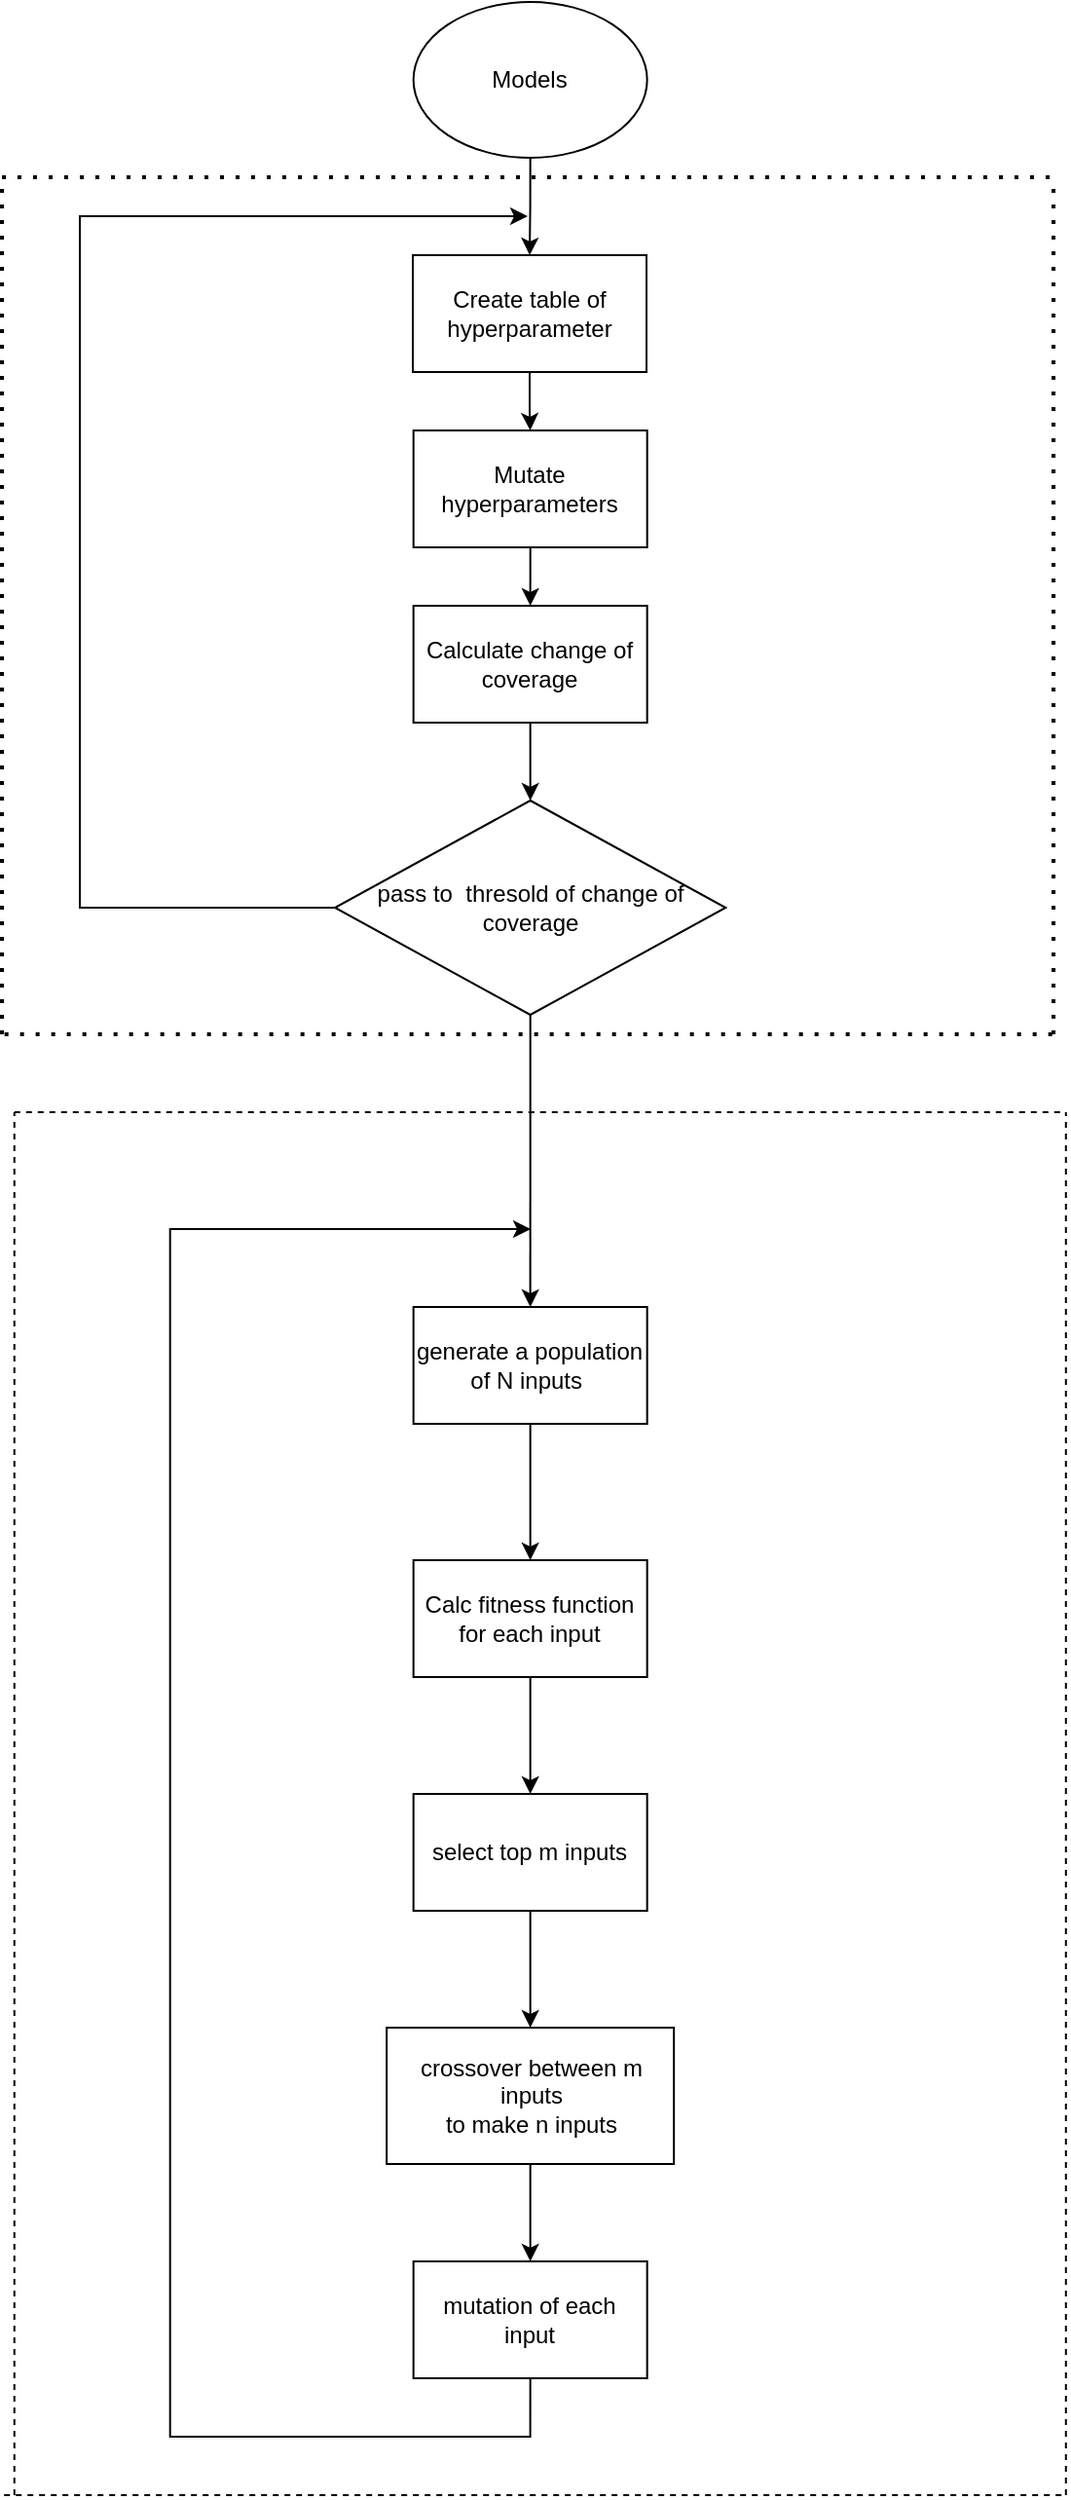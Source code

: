 <mxfile version="16.1.0" type="github">
  <diagram id="hX-ZhJ2K5Q5VnK9N8v0G" name="Page-1">
    <mxGraphModel dx="830" dy="632" grid="1" gridSize="10" guides="1" tooltips="1" connect="1" arrows="1" fold="1" page="1" pageScale="1" pageWidth="850" pageHeight="1100" math="0" shadow="0">
      <root>
        <mxCell id="0" />
        <mxCell id="1" parent="0" />
        <mxCell id="lPatiqY514Iy1Z4QMgmo-2" style="edgeStyle=orthogonalEdgeStyle;rounded=0;orthogonalLoop=1;jettySize=auto;html=1;entryX=0.5;entryY=0;entryDx=0;entryDy=0;" edge="1" parent="1" source="6HOCwGl0xgq-ZaHQDZ0h-1" target="lPatiqY514Iy1Z4QMgmo-1">
          <mxGeometry relative="1" as="geometry" />
        </mxCell>
        <mxCell id="6HOCwGl0xgq-ZaHQDZ0h-1" value="Models" style="ellipse;whiteSpace=wrap;html=1;" parent="1" vertex="1">
          <mxGeometry x="351.33" y="270" width="120" height="80" as="geometry" />
        </mxCell>
        <mxCell id="6HOCwGl0xgq-ZaHQDZ0h-11" style="edgeStyle=orthogonalEdgeStyle;rounded=0;orthogonalLoop=1;jettySize=auto;html=1;exitX=0.5;exitY=1;exitDx=0;exitDy=0;" parent="1" source="6HOCwGl0xgq-ZaHQDZ0h-6" target="6HOCwGl0xgq-ZaHQDZ0h-7" edge="1">
          <mxGeometry relative="1" as="geometry" />
        </mxCell>
        <mxCell id="6HOCwGl0xgq-ZaHQDZ0h-6" value="generate a population of N inputs&amp;nbsp;" style="rounded=0;whiteSpace=wrap;html=1;" parent="1" vertex="1">
          <mxGeometry x="351.33" y="940" width="120" height="60" as="geometry" />
        </mxCell>
        <mxCell id="6HOCwGl0xgq-ZaHQDZ0h-12" style="edgeStyle=orthogonalEdgeStyle;rounded=0;orthogonalLoop=1;jettySize=auto;html=1;exitX=0.5;exitY=1;exitDx=0;exitDy=0;entryX=0.5;entryY=0;entryDx=0;entryDy=0;" parent="1" source="6HOCwGl0xgq-ZaHQDZ0h-7" target="6HOCwGl0xgq-ZaHQDZ0h-8" edge="1">
          <mxGeometry relative="1" as="geometry" />
        </mxCell>
        <mxCell id="6HOCwGl0xgq-ZaHQDZ0h-7" value="Calc fitness function for each input" style="rounded=0;whiteSpace=wrap;html=1;" parent="1" vertex="1">
          <mxGeometry x="351.33" y="1070" width="120" height="60" as="geometry" />
        </mxCell>
        <mxCell id="6HOCwGl0xgq-ZaHQDZ0h-13" style="edgeStyle=orthogonalEdgeStyle;rounded=0;orthogonalLoop=1;jettySize=auto;html=1;exitX=0.5;exitY=1;exitDx=0;exitDy=0;entryX=0.5;entryY=0;entryDx=0;entryDy=0;" parent="1" source="6HOCwGl0xgq-ZaHQDZ0h-8" target="6HOCwGl0xgq-ZaHQDZ0h-9" edge="1">
          <mxGeometry relative="1" as="geometry">
            <mxPoint x="411.33" y="1300" as="targetPoint" />
          </mxGeometry>
        </mxCell>
        <mxCell id="6HOCwGl0xgq-ZaHQDZ0h-8" value="select top m inputs" style="rounded=0;whiteSpace=wrap;html=1;" parent="1" vertex="1">
          <mxGeometry x="351.33" y="1190" width="120" height="60" as="geometry" />
        </mxCell>
        <mxCell id="6HOCwGl0xgq-ZaHQDZ0h-14" style="edgeStyle=orthogonalEdgeStyle;rounded=0;orthogonalLoop=1;jettySize=auto;html=1;exitX=0.5;exitY=1;exitDx=0;exitDy=0;" parent="1" source="6HOCwGl0xgq-ZaHQDZ0h-9" target="6HOCwGl0xgq-ZaHQDZ0h-10" edge="1">
          <mxGeometry relative="1" as="geometry">
            <mxPoint x="411.33" y="1400" as="sourcePoint" />
          </mxGeometry>
        </mxCell>
        <mxCell id="6HOCwGl0xgq-ZaHQDZ0h-9" value="crossover between m inputs &lt;br&gt;to make n inputs" style="rounded=0;whiteSpace=wrap;html=1;" parent="1" vertex="1">
          <mxGeometry x="337.58" y="1310" width="147.5" height="70" as="geometry" />
        </mxCell>
        <mxCell id="6HOCwGl0xgq-ZaHQDZ0h-15" style="edgeStyle=orthogonalEdgeStyle;rounded=0;orthogonalLoop=1;jettySize=auto;html=1;exitX=0.5;exitY=1;exitDx=0;exitDy=0;" parent="1" source="6HOCwGl0xgq-ZaHQDZ0h-10" edge="1">
          <mxGeometry relative="1" as="geometry">
            <mxPoint x="411.506" y="900" as="targetPoint" />
            <Array as="points">
              <mxPoint x="411.33" y="1520" />
              <mxPoint x="226.33" y="1520" />
              <mxPoint x="226.33" y="900" />
            </Array>
          </mxGeometry>
        </mxCell>
        <mxCell id="6HOCwGl0xgq-ZaHQDZ0h-10" value="mutation of each input" style="rounded=0;whiteSpace=wrap;html=1;" parent="1" vertex="1">
          <mxGeometry x="351.33" y="1430" width="120" height="60" as="geometry" />
        </mxCell>
        <mxCell id="6HOCwGl0xgq-ZaHQDZ0h-21" value="" style="endArrow=none;dashed=1;html=1;rounded=0;" parent="1" edge="1">
          <mxGeometry width="50" height="50" relative="1" as="geometry">
            <mxPoint x="146.39" y="840" as="sourcePoint" />
            <mxPoint x="686.39" y="840" as="targetPoint" />
          </mxGeometry>
        </mxCell>
        <mxCell id="6HOCwGl0xgq-ZaHQDZ0h-22" value="" style="endArrow=none;dashed=1;html=1;rounded=0;" parent="1" edge="1">
          <mxGeometry width="50" height="50" relative="1" as="geometry">
            <mxPoint x="146.39" y="1550" as="sourcePoint" />
            <mxPoint x="146.39" y="840" as="targetPoint" />
          </mxGeometry>
        </mxCell>
        <mxCell id="6HOCwGl0xgq-ZaHQDZ0h-23" value="" style="endArrow=none;dashed=1;html=1;rounded=0;" parent="1" edge="1">
          <mxGeometry width="50" height="50" relative="1" as="geometry">
            <mxPoint x="686.39" y="1550" as="sourcePoint" />
            <mxPoint x="686.39" y="840" as="targetPoint" />
          </mxGeometry>
        </mxCell>
        <mxCell id="6HOCwGl0xgq-ZaHQDZ0h-24" value="" style="endArrow=none;dashed=1;html=1;rounded=0;" parent="1" edge="1">
          <mxGeometry width="50" height="50" relative="1" as="geometry">
            <mxPoint x="141.1" y="1550" as="sourcePoint" />
            <mxPoint x="686.39" y="1550" as="targetPoint" />
          </mxGeometry>
        </mxCell>
        <mxCell id="1Tv84CjWzPSOuGYvP6sn-4" style="edgeStyle=orthogonalEdgeStyle;rounded=0;orthogonalLoop=1;jettySize=auto;html=1;exitX=0.5;exitY=1;exitDx=0;exitDy=0;entryX=0.5;entryY=0;entryDx=0;entryDy=0;" parent="1" source="1Tv84CjWzPSOuGYvP6sn-1" target="1Tv84CjWzPSOuGYvP6sn-3" edge="1">
          <mxGeometry relative="1" as="geometry" />
        </mxCell>
        <mxCell id="1Tv84CjWzPSOuGYvP6sn-1" value="Mutate hyperparameters" style="rounded=0;whiteSpace=wrap;html=1;" parent="1" vertex="1">
          <mxGeometry x="351.34" y="490" width="120" height="60" as="geometry" />
        </mxCell>
        <mxCell id="1Tv84CjWzPSOuGYvP6sn-9" style="edgeStyle=orthogonalEdgeStyle;rounded=0;orthogonalLoop=1;jettySize=auto;html=1;exitX=0.5;exitY=1;exitDx=0;exitDy=0;entryX=0.5;entryY=0;entryDx=0;entryDy=0;" parent="1" source="1Tv84CjWzPSOuGYvP6sn-3" target="1Tv84CjWzPSOuGYvP6sn-8" edge="1">
          <mxGeometry relative="1" as="geometry" />
        </mxCell>
        <mxCell id="1Tv84CjWzPSOuGYvP6sn-3" value="Calculate change of coverage" style="rounded=0;whiteSpace=wrap;html=1;" parent="1" vertex="1">
          <mxGeometry x="351.33" y="580" width="120" height="60" as="geometry" />
        </mxCell>
        <mxCell id="1Tv84CjWzPSOuGYvP6sn-10" style="edgeStyle=orthogonalEdgeStyle;rounded=0;orthogonalLoop=1;jettySize=auto;html=1;exitX=0.5;exitY=1;exitDx=0;exitDy=0;entryX=0.5;entryY=0;entryDx=0;entryDy=0;" parent="1" source="1Tv84CjWzPSOuGYvP6sn-8" target="6HOCwGl0xgq-ZaHQDZ0h-6" edge="1">
          <mxGeometry relative="1" as="geometry" />
        </mxCell>
        <mxCell id="1Tv84CjWzPSOuGYvP6sn-11" style="edgeStyle=orthogonalEdgeStyle;rounded=0;orthogonalLoop=1;jettySize=auto;html=1;exitX=0;exitY=0.5;exitDx=0;exitDy=0;" parent="1" source="1Tv84CjWzPSOuGYvP6sn-8" edge="1">
          <mxGeometry relative="1" as="geometry">
            <mxPoint x="410" y="380" as="targetPoint" />
            <Array as="points">
              <mxPoint x="180" y="735" />
              <mxPoint x="180" y="380" />
            </Array>
          </mxGeometry>
        </mxCell>
        <mxCell id="1Tv84CjWzPSOuGYvP6sn-8" value="&lt;span&gt;pass to&amp;nbsp; thresold of change of coverage&lt;/span&gt;" style="rhombus;whiteSpace=wrap;html=1;" parent="1" vertex="1">
          <mxGeometry x="311" y="680" width="200.67" height="110" as="geometry" />
        </mxCell>
        <mxCell id="1Tv84CjWzPSOuGYvP6sn-12" value="" style="endArrow=none;dashed=1;html=1;dashPattern=1 3;strokeWidth=2;rounded=0;" parent="1" edge="1">
          <mxGeometry width="50" height="50" relative="1" as="geometry">
            <mxPoint x="140" y="360" as="sourcePoint" />
            <mxPoint x="680" y="360" as="targetPoint" />
          </mxGeometry>
        </mxCell>
        <mxCell id="1Tv84CjWzPSOuGYvP6sn-13" value="" style="endArrow=none;dashed=1;html=1;dashPattern=1 3;strokeWidth=2;rounded=0;" parent="1" edge="1">
          <mxGeometry width="50" height="50" relative="1" as="geometry">
            <mxPoint x="141.33" y="800" as="sourcePoint" />
            <mxPoint x="681.33" y="800" as="targetPoint" />
          </mxGeometry>
        </mxCell>
        <mxCell id="1Tv84CjWzPSOuGYvP6sn-14" value="" style="endArrow=none;dashed=1;html=1;dashPattern=1 3;strokeWidth=2;rounded=0;" parent="1" edge="1">
          <mxGeometry width="50" height="50" relative="1" as="geometry">
            <mxPoint x="140" y="800" as="sourcePoint" />
            <mxPoint x="140" y="360" as="targetPoint" />
          </mxGeometry>
        </mxCell>
        <mxCell id="1Tv84CjWzPSOuGYvP6sn-15" value="" style="endArrow=none;dashed=1;html=1;dashPattern=1 3;strokeWidth=2;rounded=0;" parent="1" edge="1">
          <mxGeometry width="50" height="50" relative="1" as="geometry">
            <mxPoint x="680" y="800" as="sourcePoint" />
            <mxPoint x="680" y="360" as="targetPoint" />
            <Array as="points">
              <mxPoint x="680" y="580" />
            </Array>
          </mxGeometry>
        </mxCell>
        <mxCell id="lPatiqY514Iy1Z4QMgmo-3" style="edgeStyle=orthogonalEdgeStyle;rounded=0;orthogonalLoop=1;jettySize=auto;html=1;" edge="1" parent="1" source="lPatiqY514Iy1Z4QMgmo-1" target="1Tv84CjWzPSOuGYvP6sn-1">
          <mxGeometry relative="1" as="geometry" />
        </mxCell>
        <mxCell id="lPatiqY514Iy1Z4QMgmo-1" value="Create table of hyperparameter" style="rounded=0;whiteSpace=wrap;html=1;" vertex="1" parent="1">
          <mxGeometry x="351" y="400" width="120" height="60" as="geometry" />
        </mxCell>
      </root>
    </mxGraphModel>
  </diagram>
</mxfile>
